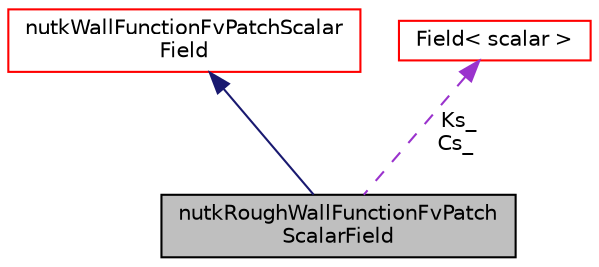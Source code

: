 digraph "nutkRoughWallFunctionFvPatchScalarField"
{
  bgcolor="transparent";
  edge [fontname="Helvetica",fontsize="10",labelfontname="Helvetica",labelfontsize="10"];
  node [fontname="Helvetica",fontsize="10",shape=record];
  Node1 [label="nutkRoughWallFunctionFvPatch\lScalarField",height=0.2,width=0.4,color="black", fillcolor="grey75", style="filled", fontcolor="black"];
  Node2 -> Node1 [dir="back",color="midnightblue",fontsize="10",style="solid",fontname="Helvetica"];
  Node2 [label="nutkWallFunctionFvPatchScalar\lField",height=0.2,width=0.4,color="red",URL="$a01723.html",tooltip="This boundary condition provides a turbulent kinematic viscosity condition when using wall functions..."];
  Node3 -> Node1 [dir="back",color="darkorchid3",fontsize="10",style="dashed",label=" Ks_\nCs_" ,fontname="Helvetica"];
  Node3 [label="Field\< scalar \>",height=0.2,width=0.4,color="red",URL="$a00765.html"];
}
